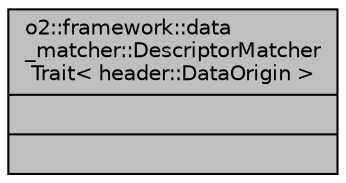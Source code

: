 digraph "o2::framework::data_matcher::DescriptorMatcherTrait&lt; header::DataOrigin &gt;"
{
 // INTERACTIVE_SVG=YES
  bgcolor="transparent";
  edge [fontname="Helvetica",fontsize="10",labelfontname="Helvetica",labelfontsize="10"];
  node [fontname="Helvetica",fontsize="10",shape=record];
  Node1 [label="{o2::framework::data\l_matcher::DescriptorMatcher\lTrait\< header::DataOrigin \>\n||}",height=0.2,width=0.4,color="black", fillcolor="grey75", style="filled" fontcolor="black"];
}
